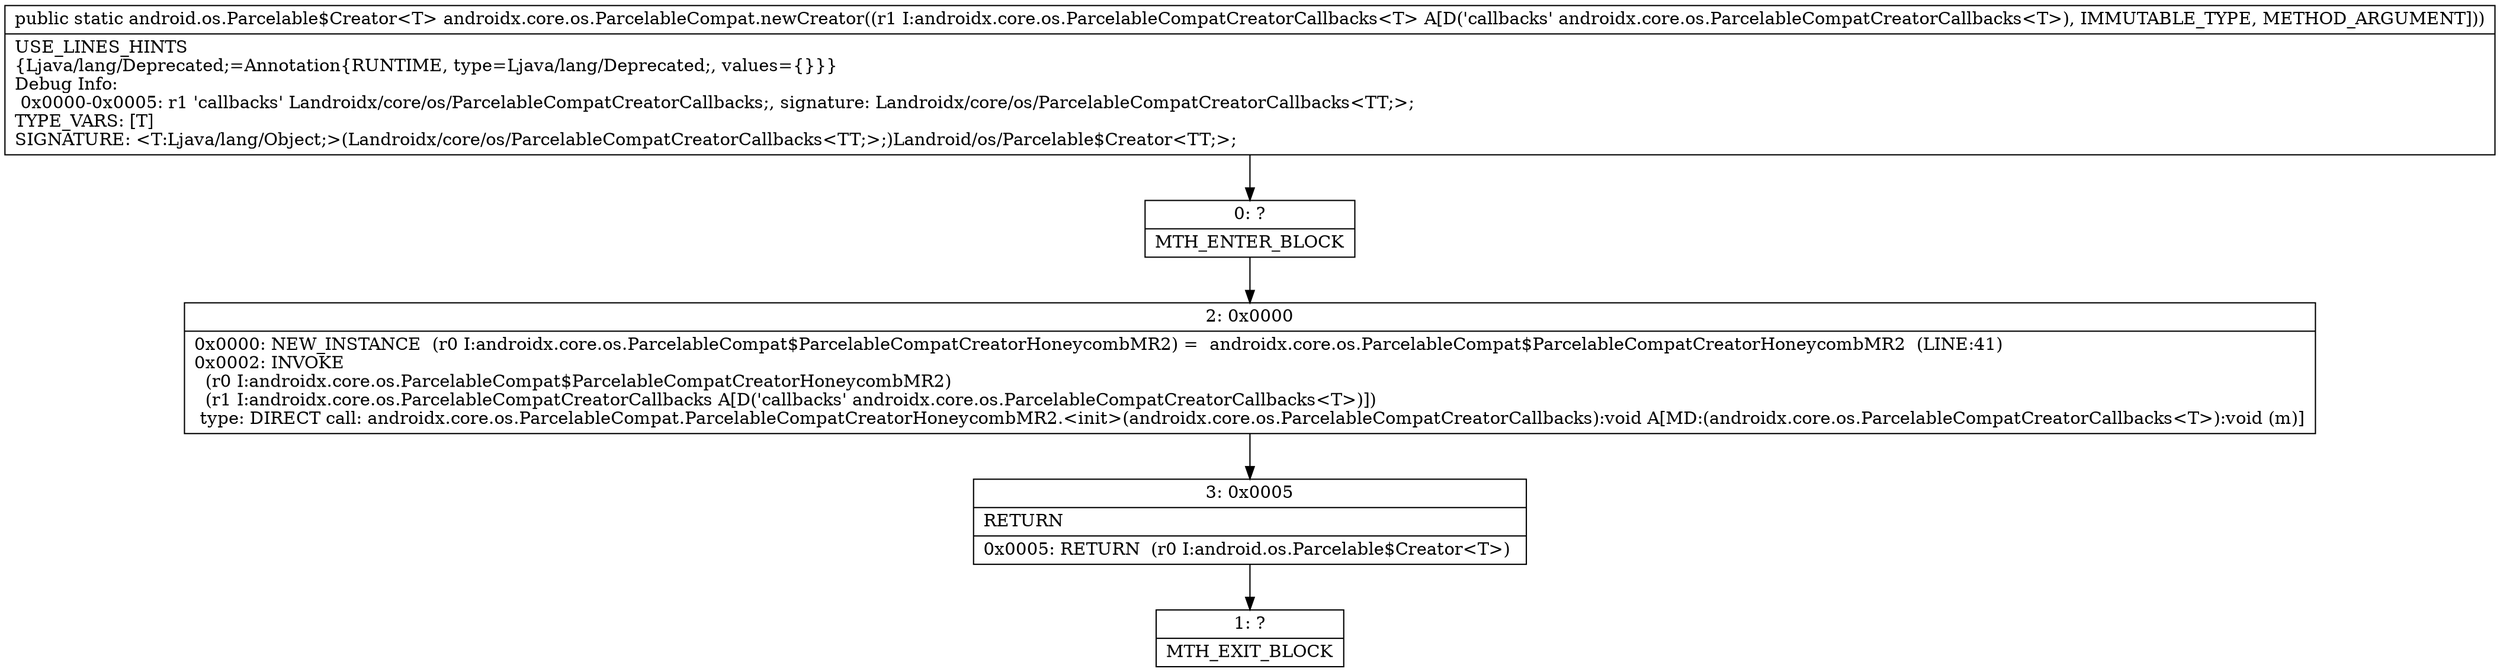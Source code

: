 digraph "CFG forandroidx.core.os.ParcelableCompat.newCreator(Landroidx\/core\/os\/ParcelableCompatCreatorCallbacks;)Landroid\/os\/Parcelable$Creator;" {
Node_0 [shape=record,label="{0\:\ ?|MTH_ENTER_BLOCK\l}"];
Node_2 [shape=record,label="{2\:\ 0x0000|0x0000: NEW_INSTANCE  (r0 I:androidx.core.os.ParcelableCompat$ParcelableCompatCreatorHoneycombMR2) =  androidx.core.os.ParcelableCompat$ParcelableCompatCreatorHoneycombMR2  (LINE:41)\l0x0002: INVOKE  \l  (r0 I:androidx.core.os.ParcelableCompat$ParcelableCompatCreatorHoneycombMR2)\l  (r1 I:androidx.core.os.ParcelableCompatCreatorCallbacks A[D('callbacks' androidx.core.os.ParcelableCompatCreatorCallbacks\<T\>)])\l type: DIRECT call: androidx.core.os.ParcelableCompat.ParcelableCompatCreatorHoneycombMR2.\<init\>(androidx.core.os.ParcelableCompatCreatorCallbacks):void A[MD:(androidx.core.os.ParcelableCompatCreatorCallbacks\<T\>):void (m)]\l}"];
Node_3 [shape=record,label="{3\:\ 0x0005|RETURN\l|0x0005: RETURN  (r0 I:android.os.Parcelable$Creator\<T\>) \l}"];
Node_1 [shape=record,label="{1\:\ ?|MTH_EXIT_BLOCK\l}"];
MethodNode[shape=record,label="{public static android.os.Parcelable$Creator\<T\> androidx.core.os.ParcelableCompat.newCreator((r1 I:androidx.core.os.ParcelableCompatCreatorCallbacks\<T\> A[D('callbacks' androidx.core.os.ParcelableCompatCreatorCallbacks\<T\>), IMMUTABLE_TYPE, METHOD_ARGUMENT]))  | USE_LINES_HINTS\l\{Ljava\/lang\/Deprecated;=Annotation\{RUNTIME, type=Ljava\/lang\/Deprecated;, values=\{\}\}\}\lDebug Info:\l  0x0000\-0x0005: r1 'callbacks' Landroidx\/core\/os\/ParcelableCompatCreatorCallbacks;, signature: Landroidx\/core\/os\/ParcelableCompatCreatorCallbacks\<TT;\>;\lTYPE_VARS: [T]\lSIGNATURE: \<T:Ljava\/lang\/Object;\>(Landroidx\/core\/os\/ParcelableCompatCreatorCallbacks\<TT;\>;)Landroid\/os\/Parcelable$Creator\<TT;\>;\l}"];
MethodNode -> Node_0;Node_0 -> Node_2;
Node_2 -> Node_3;
Node_3 -> Node_1;
}

